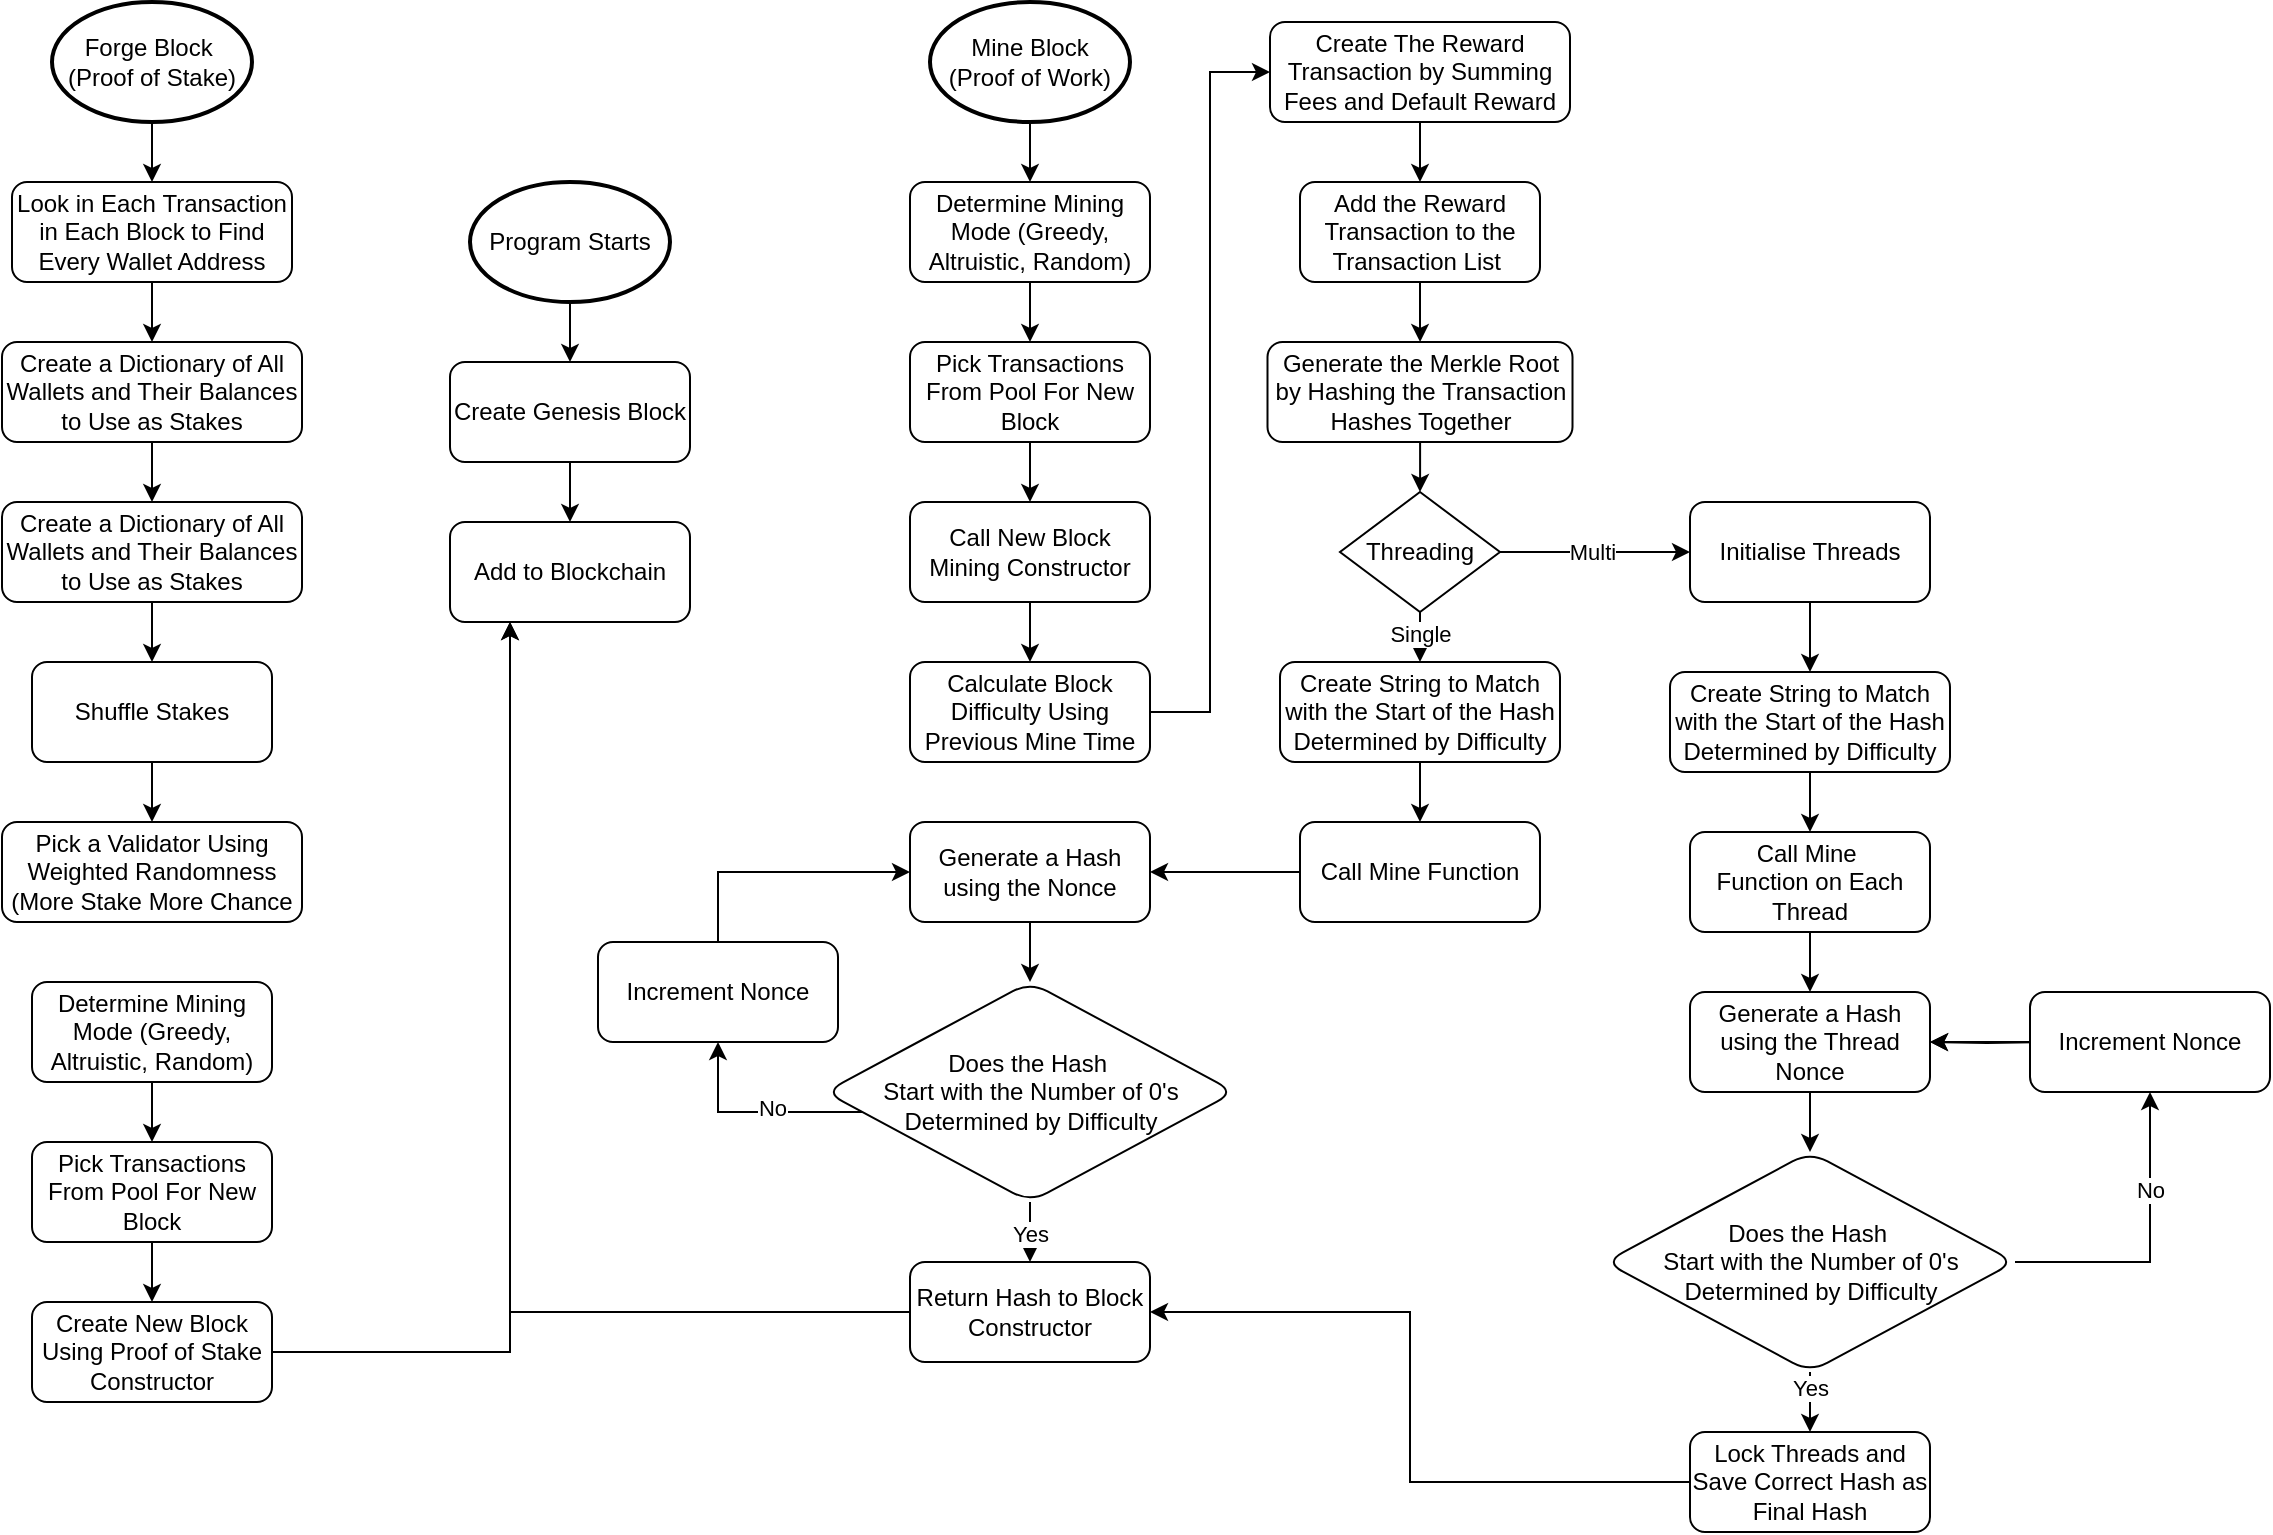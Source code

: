 <mxfile version="27.0.5">
  <diagram id="C5RBs43oDa-KdzZeNtuy" name="Page-1">
    <mxGraphModel dx="2786" dy="884" grid="1" gridSize="10" guides="1" tooltips="1" connect="1" arrows="1" fold="1" page="1" pageScale="1" pageWidth="827" pageHeight="1169" math="0" shadow="0">
      <root>
        <mxCell id="WIyWlLk6GJQsqaUBKTNV-0" />
        <mxCell id="WIyWlLk6GJQsqaUBKTNV-1" parent="WIyWlLk6GJQsqaUBKTNV-0" />
        <mxCell id="RscS6ABFdWKbjohYTl5G-3" value="" style="edgeStyle=orthogonalEdgeStyle;rounded=0;orthogonalLoop=1;jettySize=auto;html=1;" parent="WIyWlLk6GJQsqaUBKTNV-1" source="4w-G1pttLsBZJ3rY183r-0" target="RscS6ABFdWKbjohYTl5G-2" edge="1">
          <mxGeometry relative="1" as="geometry">
            <mxPoint x="-30" y="340" as="sourcePoint" />
          </mxGeometry>
        </mxCell>
        <mxCell id="RscS6ABFdWKbjohYTl5G-15" value="" style="edgeStyle=orthogonalEdgeStyle;rounded=0;orthogonalLoop=1;jettySize=auto;html=1;" parent="WIyWlLk6GJQsqaUBKTNV-1" source="RscS6ABFdWKbjohYTl5G-2" target="RscS6ABFdWKbjohYTl5G-14" edge="1">
          <mxGeometry relative="1" as="geometry" />
        </mxCell>
        <mxCell id="RscS6ABFdWKbjohYTl5G-2" value="Create Genesis Block" style="rounded=1;whiteSpace=wrap;html=1;fontSize=12;glass=0;strokeWidth=1;shadow=0;" parent="WIyWlLk6GJQsqaUBKTNV-1" vertex="1">
          <mxGeometry x="-90" y="370" width="120" height="50" as="geometry" />
        </mxCell>
        <mxCell id="RscS6ABFdWKbjohYTl5G-9" value="" style="edgeStyle=orthogonalEdgeStyle;rounded=0;orthogonalLoop=1;jettySize=auto;html=1;" parent="WIyWlLk6GJQsqaUBKTNV-1" source="4w-G1pttLsBZJ3rY183r-2" target="RscS6ABFdWKbjohYTl5G-8" edge="1">
          <mxGeometry relative="1" as="geometry">
            <mxPoint x="200" y="250" as="sourcePoint" />
          </mxGeometry>
        </mxCell>
        <mxCell id="RscS6ABFdWKbjohYTl5G-11" value="" style="edgeStyle=orthogonalEdgeStyle;rounded=0;orthogonalLoop=1;jettySize=auto;html=1;" parent="WIyWlLk6GJQsqaUBKTNV-1" source="RscS6ABFdWKbjohYTl5G-8" target="RscS6ABFdWKbjohYTl5G-10" edge="1">
          <mxGeometry relative="1" as="geometry" />
        </mxCell>
        <mxCell id="RscS6ABFdWKbjohYTl5G-8" value="Determine Mining Mode (Greedy, Altruistic, Random)" style="rounded=1;whiteSpace=wrap;html=1;fontSize=12;glass=0;strokeWidth=1;shadow=0;" parent="WIyWlLk6GJQsqaUBKTNV-1" vertex="1">
          <mxGeometry x="140" y="280" width="120" height="50" as="geometry" />
        </mxCell>
        <mxCell id="RscS6ABFdWKbjohYTl5G-13" value="" style="edgeStyle=orthogonalEdgeStyle;rounded=0;orthogonalLoop=1;jettySize=auto;html=1;" parent="WIyWlLk6GJQsqaUBKTNV-1" source="RscS6ABFdWKbjohYTl5G-10" target="RscS6ABFdWKbjohYTl5G-12" edge="1">
          <mxGeometry relative="1" as="geometry" />
        </mxCell>
        <mxCell id="RscS6ABFdWKbjohYTl5G-10" value="Pick Transactions From Pool For New Block" style="rounded=1;whiteSpace=wrap;html=1;fontSize=12;glass=0;strokeWidth=1;shadow=0;" parent="WIyWlLk6GJQsqaUBKTNV-1" vertex="1">
          <mxGeometry x="140" y="360" width="120" height="50" as="geometry" />
        </mxCell>
        <mxCell id="acXdgtqa-sUcVwYmWYqO-1" value="" style="edgeStyle=orthogonalEdgeStyle;rounded=0;orthogonalLoop=1;jettySize=auto;html=1;" parent="WIyWlLk6GJQsqaUBKTNV-1" source="RscS6ABFdWKbjohYTl5G-12" target="acXdgtqa-sUcVwYmWYqO-0" edge="1">
          <mxGeometry relative="1" as="geometry" />
        </mxCell>
        <mxCell id="RscS6ABFdWKbjohYTl5G-12" value="Call New Block Mining Constructor" style="rounded=1;whiteSpace=wrap;html=1;fontSize=12;glass=0;strokeWidth=1;shadow=0;" parent="WIyWlLk6GJQsqaUBKTNV-1" vertex="1">
          <mxGeometry x="140" y="440" width="120" height="50" as="geometry" />
        </mxCell>
        <mxCell id="RscS6ABFdWKbjohYTl5G-14" value="Add to Blockchain" style="rounded=1;whiteSpace=wrap;html=1;fontSize=12;glass=0;strokeWidth=1;shadow=0;" parent="WIyWlLk6GJQsqaUBKTNV-1" vertex="1">
          <mxGeometry x="-90" y="450" width="120" height="50" as="geometry" />
        </mxCell>
        <mxCell id="RscS6ABFdWKbjohYTl5G-20" value="" style="edgeStyle=orthogonalEdgeStyle;rounded=0;orthogonalLoop=1;jettySize=auto;html=1;" parent="WIyWlLk6GJQsqaUBKTNV-1" source="4w-G1pttLsBZJ3rY183r-1" target="RscS6ABFdWKbjohYTl5G-19" edge="1">
          <mxGeometry relative="1" as="geometry">
            <mxPoint x="-239" y="250" as="sourcePoint" />
          </mxGeometry>
        </mxCell>
        <mxCell id="acXdgtqa-sUcVwYmWYqO-71" value="" style="edgeStyle=orthogonalEdgeStyle;rounded=0;orthogonalLoop=1;jettySize=auto;html=1;" parent="WIyWlLk6GJQsqaUBKTNV-1" source="RscS6ABFdWKbjohYTl5G-19" target="acXdgtqa-sUcVwYmWYqO-70" edge="1">
          <mxGeometry relative="1" as="geometry" />
        </mxCell>
        <mxCell id="RscS6ABFdWKbjohYTl5G-19" value="Look in Each&amp;nbsp;&lt;span style=&quot;background-color: transparent; color: light-dark(rgb(0, 0, 0), rgb(255, 255, 255));&quot;&gt;Transaction in Each Block to Find Every Wallet Address&lt;/span&gt;" style="rounded=1;whiteSpace=wrap;html=1;fontSize=12;glass=0;strokeWidth=1;shadow=0;" parent="WIyWlLk6GJQsqaUBKTNV-1" vertex="1">
          <mxGeometry x="-309" y="280" width="140" height="50" as="geometry" />
        </mxCell>
        <mxCell id="acXdgtqa-sUcVwYmWYqO-77" value="" style="edgeStyle=orthogonalEdgeStyle;rounded=0;orthogonalLoop=1;jettySize=auto;html=1;" parent="WIyWlLk6GJQsqaUBKTNV-1" source="RscS6ABFdWKbjohYTl5G-21" target="acXdgtqa-sUcVwYmWYqO-76" edge="1">
          <mxGeometry relative="1" as="geometry" />
        </mxCell>
        <mxCell id="RscS6ABFdWKbjohYTl5G-21" value="Shuffle Stakes" style="rounded=1;whiteSpace=wrap;html=1;fontSize=12;glass=0;strokeWidth=1;shadow=0;" parent="WIyWlLk6GJQsqaUBKTNV-1" vertex="1">
          <mxGeometry x="-299" y="520" width="120" height="50" as="geometry" />
        </mxCell>
        <mxCell id="RscS6ABFdWKbjohYTl5G-23" value="" style="edgeStyle=orthogonalEdgeStyle;rounded=0;orthogonalLoop=1;jettySize=auto;html=1;" parent="WIyWlLk6GJQsqaUBKTNV-1" source="RscS6ABFdWKbjohYTl5G-24" target="RscS6ABFdWKbjohYTl5G-26" edge="1">
          <mxGeometry relative="1" as="geometry" />
        </mxCell>
        <mxCell id="RscS6ABFdWKbjohYTl5G-24" value="Determine Mining Mode (Greedy, Altruistic, Random)" style="rounded=1;whiteSpace=wrap;html=1;fontSize=12;glass=0;strokeWidth=1;shadow=0;" parent="WIyWlLk6GJQsqaUBKTNV-1" vertex="1">
          <mxGeometry x="-299" y="680" width="120" height="50" as="geometry" />
        </mxCell>
        <mxCell id="RscS6ABFdWKbjohYTl5G-25" value="" style="edgeStyle=orthogonalEdgeStyle;rounded=0;orthogonalLoop=1;jettySize=auto;html=1;" parent="WIyWlLk6GJQsqaUBKTNV-1" source="RscS6ABFdWKbjohYTl5G-26" target="RscS6ABFdWKbjohYTl5G-27" edge="1">
          <mxGeometry relative="1" as="geometry" />
        </mxCell>
        <mxCell id="RscS6ABFdWKbjohYTl5G-26" value="Pick Transactions From Pool For New Block" style="rounded=1;whiteSpace=wrap;html=1;fontSize=12;glass=0;strokeWidth=1;shadow=0;" parent="WIyWlLk6GJQsqaUBKTNV-1" vertex="1">
          <mxGeometry x="-299" y="760" width="120" height="50" as="geometry" />
        </mxCell>
        <mxCell id="RscS6ABFdWKbjohYTl5G-29" style="edgeStyle=orthogonalEdgeStyle;rounded=0;orthogonalLoop=1;jettySize=auto;html=1;" parent="WIyWlLk6GJQsqaUBKTNV-1" source="RscS6ABFdWKbjohYTl5G-27" target="RscS6ABFdWKbjohYTl5G-14" edge="1">
          <mxGeometry relative="1" as="geometry">
            <Array as="points">
              <mxPoint x="-60" y="865" />
            </Array>
          </mxGeometry>
        </mxCell>
        <mxCell id="RscS6ABFdWKbjohYTl5G-27" value="Create New Block Using Proof of Stake Constructor" style="rounded=1;whiteSpace=wrap;html=1;fontSize=12;glass=0;strokeWidth=1;shadow=0;" parent="WIyWlLk6GJQsqaUBKTNV-1" vertex="1">
          <mxGeometry x="-299" y="840" width="120" height="50" as="geometry" />
        </mxCell>
        <mxCell id="acXdgtqa-sUcVwYmWYqO-3" value="" style="edgeStyle=orthogonalEdgeStyle;rounded=0;orthogonalLoop=1;jettySize=auto;html=1;" parent="WIyWlLk6GJQsqaUBKTNV-1" source="acXdgtqa-sUcVwYmWYqO-0" target="acXdgtqa-sUcVwYmWYqO-2" edge="1">
          <mxGeometry relative="1" as="geometry">
            <Array as="points">
              <mxPoint x="290" y="545" />
              <mxPoint x="290" y="225" />
            </Array>
          </mxGeometry>
        </mxCell>
        <mxCell id="acXdgtqa-sUcVwYmWYqO-0" value="Calculate Block Difficulty Using Previous Mine Time" style="rounded=1;whiteSpace=wrap;html=1;fontSize=12;glass=0;strokeWidth=1;shadow=0;" parent="WIyWlLk6GJQsqaUBKTNV-1" vertex="1">
          <mxGeometry x="140" y="520" width="120" height="50" as="geometry" />
        </mxCell>
        <mxCell id="acXdgtqa-sUcVwYmWYqO-5" value="" style="edgeStyle=orthogonalEdgeStyle;rounded=0;orthogonalLoop=1;jettySize=auto;html=1;" parent="WIyWlLk6GJQsqaUBKTNV-1" source="acXdgtqa-sUcVwYmWYqO-2" target="acXdgtqa-sUcVwYmWYqO-4" edge="1">
          <mxGeometry relative="1" as="geometry" />
        </mxCell>
        <mxCell id="acXdgtqa-sUcVwYmWYqO-2" value="Create The Reward Transaction by Summing Fees and Default Reward" style="rounded=1;whiteSpace=wrap;html=1;fontSize=12;glass=0;strokeWidth=1;shadow=0;" parent="WIyWlLk6GJQsqaUBKTNV-1" vertex="1">
          <mxGeometry x="320" y="200" width="150" height="50" as="geometry" />
        </mxCell>
        <mxCell id="acXdgtqa-sUcVwYmWYqO-7" value="" style="edgeStyle=orthogonalEdgeStyle;rounded=0;orthogonalLoop=1;jettySize=auto;html=1;" parent="WIyWlLk6GJQsqaUBKTNV-1" source="acXdgtqa-sUcVwYmWYqO-4" target="acXdgtqa-sUcVwYmWYqO-6" edge="1">
          <mxGeometry relative="1" as="geometry" />
        </mxCell>
        <mxCell id="acXdgtqa-sUcVwYmWYqO-4" value="Add the Reward Transaction to the Transaction List&amp;nbsp;" style="rounded=1;whiteSpace=wrap;html=1;fontSize=12;glass=0;strokeWidth=1;shadow=0;" parent="WIyWlLk6GJQsqaUBKTNV-1" vertex="1">
          <mxGeometry x="335" y="280" width="120" height="50" as="geometry" />
        </mxCell>
        <mxCell id="acXdgtqa-sUcVwYmWYqO-11" value="" style="edgeStyle=orthogonalEdgeStyle;rounded=0;orthogonalLoop=1;jettySize=auto;html=1;" parent="WIyWlLk6GJQsqaUBKTNV-1" source="acXdgtqa-sUcVwYmWYqO-6" target="acXdgtqa-sUcVwYmWYqO-13" edge="1">
          <mxGeometry relative="1" as="geometry">
            <mxPoint x="395" y="440" as="targetPoint" />
          </mxGeometry>
        </mxCell>
        <mxCell id="acXdgtqa-sUcVwYmWYqO-6" value="Generate the Merkle Root by Hashing the Transaction Hashes Together" style="rounded=1;whiteSpace=wrap;html=1;fontSize=12;glass=0;strokeWidth=1;shadow=0;" parent="WIyWlLk6GJQsqaUBKTNV-1" vertex="1">
          <mxGeometry x="318.75" y="360" width="152.5" height="50" as="geometry" />
        </mxCell>
        <mxCell id="acXdgtqa-sUcVwYmWYqO-15" value="" style="edgeStyle=orthogonalEdgeStyle;rounded=0;orthogonalLoop=1;jettySize=auto;html=1;" parent="WIyWlLk6GJQsqaUBKTNV-1" source="acXdgtqa-sUcVwYmWYqO-13" target="acXdgtqa-sUcVwYmWYqO-23" edge="1">
          <mxGeometry relative="1" as="geometry">
            <mxPoint x="550" y="480" as="targetPoint" />
          </mxGeometry>
        </mxCell>
        <mxCell id="acXdgtqa-sUcVwYmWYqO-17" value="Multi" style="edgeLabel;html=1;align=center;verticalAlign=middle;resizable=0;points=[];" parent="acXdgtqa-sUcVwYmWYqO-15" vertex="1" connectable="0">
          <mxGeometry x="-0.307" y="-4" relative="1" as="geometry">
            <mxPoint x="13" y="-4" as="offset" />
          </mxGeometry>
        </mxCell>
        <mxCell id="acXdgtqa-sUcVwYmWYqO-19" value="" style="edgeStyle=orthogonalEdgeStyle;rounded=0;orthogonalLoop=1;jettySize=auto;html=1;" parent="WIyWlLk6GJQsqaUBKTNV-1" source="acXdgtqa-sUcVwYmWYqO-13" target="acXdgtqa-sUcVwYmWYqO-48" edge="1">
          <mxGeometry relative="1" as="geometry">
            <mxPoint x="395" y="570" as="targetPoint" />
          </mxGeometry>
        </mxCell>
        <mxCell id="acXdgtqa-sUcVwYmWYqO-20" value="Single" style="edgeLabel;html=1;align=center;verticalAlign=middle;resizable=0;points=[];" parent="acXdgtqa-sUcVwYmWYqO-19" vertex="1" connectable="0">
          <mxGeometry x="-0.25" relative="1" as="geometry">
            <mxPoint y="-9" as="offset" />
          </mxGeometry>
        </mxCell>
        <mxCell id="acXdgtqa-sUcVwYmWYqO-13" value="Threading" style="rhombus;whiteSpace=wrap;html=1;" parent="WIyWlLk6GJQsqaUBKTNV-1" vertex="1">
          <mxGeometry x="355" y="435" width="80" height="60" as="geometry" />
        </mxCell>
        <mxCell id="acXdgtqa-sUcVwYmWYqO-25" value="" style="edgeStyle=orthogonalEdgeStyle;rounded=0;orthogonalLoop=1;jettySize=auto;html=1;" parent="WIyWlLk6GJQsqaUBKTNV-1" source="acXdgtqa-sUcVwYmWYqO-23" target="acXdgtqa-sUcVwYmWYqO-24" edge="1">
          <mxGeometry relative="1" as="geometry" />
        </mxCell>
        <mxCell id="acXdgtqa-sUcVwYmWYqO-23" value="Initialise Threads" style="rounded=1;whiteSpace=wrap;html=1;fontSize=12;glass=0;strokeWidth=1;shadow=0;" parent="WIyWlLk6GJQsqaUBKTNV-1" vertex="1">
          <mxGeometry x="530" y="440" width="120" height="50" as="geometry" />
        </mxCell>
        <mxCell id="acXdgtqa-sUcVwYmWYqO-27" value="" style="edgeStyle=orthogonalEdgeStyle;rounded=0;orthogonalLoop=1;jettySize=auto;html=1;" parent="WIyWlLk6GJQsqaUBKTNV-1" source="acXdgtqa-sUcVwYmWYqO-24" target="acXdgtqa-sUcVwYmWYqO-26" edge="1">
          <mxGeometry relative="1" as="geometry" />
        </mxCell>
        <mxCell id="acXdgtqa-sUcVwYmWYqO-24" value="Create String to Match with the Start of the Hash Determined by Difficulty" style="rounded=1;whiteSpace=wrap;html=1;fontSize=12;glass=0;strokeWidth=1;shadow=0;" parent="WIyWlLk6GJQsqaUBKTNV-1" vertex="1">
          <mxGeometry x="520" y="525" width="140" height="50" as="geometry" />
        </mxCell>
        <mxCell id="acXdgtqa-sUcVwYmWYqO-29" value="" style="edgeStyle=orthogonalEdgeStyle;rounded=0;orthogonalLoop=1;jettySize=auto;html=1;" parent="WIyWlLk6GJQsqaUBKTNV-1" source="acXdgtqa-sUcVwYmWYqO-26" target="acXdgtqa-sUcVwYmWYqO-28" edge="1">
          <mxGeometry relative="1" as="geometry" />
        </mxCell>
        <mxCell id="acXdgtqa-sUcVwYmWYqO-26" value="Call Mine&amp;nbsp;&lt;div&gt;&lt;span style=&quot;background-color: transparent; color: light-dark(rgb(0, 0, 0), rgb(255, 255, 255));&quot;&gt;Function on Each Thread&lt;/span&gt;&lt;/div&gt;" style="rounded=1;whiteSpace=wrap;html=1;fontSize=12;glass=0;strokeWidth=1;shadow=0;" parent="WIyWlLk6GJQsqaUBKTNV-1" vertex="1">
          <mxGeometry x="530" y="605" width="120" height="50" as="geometry" />
        </mxCell>
        <mxCell id="acXdgtqa-sUcVwYmWYqO-31" value="" style="edgeStyle=orthogonalEdgeStyle;rounded=0;orthogonalLoop=1;jettySize=auto;html=1;" parent="WIyWlLk6GJQsqaUBKTNV-1" source="acXdgtqa-sUcVwYmWYqO-28" target="acXdgtqa-sUcVwYmWYqO-32" edge="1">
          <mxGeometry relative="1" as="geometry">
            <mxPoint x="590" y="765" as="targetPoint" />
          </mxGeometry>
        </mxCell>
        <mxCell id="acXdgtqa-sUcVwYmWYqO-28" value="Generate a Hash using the Thread Nonce" style="rounded=1;whiteSpace=wrap;html=1;fontSize=12;glass=0;strokeWidth=1;shadow=0;" parent="WIyWlLk6GJQsqaUBKTNV-1" vertex="1">
          <mxGeometry x="530" y="685" width="120" height="50" as="geometry" />
        </mxCell>
        <mxCell id="acXdgtqa-sUcVwYmWYqO-38" style="edgeStyle=orthogonalEdgeStyle;rounded=0;orthogonalLoop=1;jettySize=auto;html=1;" parent="WIyWlLk6GJQsqaUBKTNV-1" source="acXdgtqa-sUcVwYmWYqO-32" target="acXdgtqa-sUcVwYmWYqO-37" edge="1">
          <mxGeometry relative="1" as="geometry" />
        </mxCell>
        <mxCell id="acXdgtqa-sUcVwYmWYqO-45" value="Yes" style="edgeLabel;html=1;align=center;verticalAlign=middle;resizable=0;points=[];" parent="acXdgtqa-sUcVwYmWYqO-38" vertex="1" connectable="0">
          <mxGeometry x="-0.68" relative="1" as="geometry">
            <mxPoint as="offset" />
          </mxGeometry>
        </mxCell>
        <mxCell id="acXdgtqa-sUcVwYmWYqO-43" style="edgeStyle=orthogonalEdgeStyle;rounded=0;orthogonalLoop=1;jettySize=auto;html=1;" parent="WIyWlLk6GJQsqaUBKTNV-1" source="acXdgtqa-sUcVwYmWYqO-32" target="acXdgtqa-sUcVwYmWYqO-41" edge="1">
          <mxGeometry relative="1" as="geometry">
            <mxPoint x="767" y="735" as="targetPoint" />
            <Array as="points">
              <mxPoint x="760" y="820" />
            </Array>
          </mxGeometry>
        </mxCell>
        <mxCell id="acXdgtqa-sUcVwYmWYqO-44" value="No" style="edgeLabel;html=1;align=center;verticalAlign=middle;resizable=0;points=[];" parent="acXdgtqa-sUcVwYmWYqO-43" vertex="1" connectable="0">
          <mxGeometry x="0.377" relative="1" as="geometry">
            <mxPoint y="1" as="offset" />
          </mxGeometry>
        </mxCell>
        <mxCell id="acXdgtqa-sUcVwYmWYqO-32" value="Does the Hash&amp;nbsp;&lt;div&gt;Start with the Number of 0&#39;s Determined by Difficulty&lt;/div&gt;" style="rhombus;whiteSpace=wrap;html=1;rounded=1;glass=0;strokeWidth=1;shadow=0;" parent="WIyWlLk6GJQsqaUBKTNV-1" vertex="1">
          <mxGeometry x="487.5" y="765" width="205" height="110" as="geometry" />
        </mxCell>
        <mxCell id="acXdgtqa-sUcVwYmWYqO-64" style="edgeStyle=orthogonalEdgeStyle;rounded=0;orthogonalLoop=1;jettySize=auto;html=1;" parent="WIyWlLk6GJQsqaUBKTNV-1" source="acXdgtqa-sUcVwYmWYqO-37" target="acXdgtqa-sUcVwYmWYqO-60" edge="1">
          <mxGeometry relative="1" as="geometry">
            <Array as="points">
              <mxPoint x="390" y="930" />
              <mxPoint x="390" y="845" />
            </Array>
          </mxGeometry>
        </mxCell>
        <mxCell id="acXdgtqa-sUcVwYmWYqO-37" value="Lock Threads and Save Correct Hash as Final Hash" style="rounded=1;whiteSpace=wrap;html=1;fontSize=12;glass=0;strokeWidth=1;shadow=0;" parent="WIyWlLk6GJQsqaUBKTNV-1" vertex="1">
          <mxGeometry x="530" y="905" width="120" height="50" as="geometry" />
        </mxCell>
        <mxCell id="acXdgtqa-sUcVwYmWYqO-46" style="edgeStyle=orthogonalEdgeStyle;rounded=0;orthogonalLoop=1;jettySize=auto;html=1;" parent="WIyWlLk6GJQsqaUBKTNV-1" target="acXdgtqa-sUcVwYmWYqO-28" edge="1">
          <mxGeometry relative="1" as="geometry">
            <mxPoint x="707" y="710" as="sourcePoint" />
          </mxGeometry>
        </mxCell>
        <mxCell id="acXdgtqa-sUcVwYmWYqO-63" value="" style="edgeStyle=orthogonalEdgeStyle;rounded=0;orthogonalLoop=1;jettySize=auto;html=1;" parent="WIyWlLk6GJQsqaUBKTNV-1" source="acXdgtqa-sUcVwYmWYqO-41" target="acXdgtqa-sUcVwYmWYqO-28" edge="1">
          <mxGeometry relative="1" as="geometry">
            <Array as="points">
              <mxPoint x="670" y="710" />
              <mxPoint x="670" y="710" />
            </Array>
          </mxGeometry>
        </mxCell>
        <mxCell id="acXdgtqa-sUcVwYmWYqO-41" value="Increment Nonce" style="rounded=1;whiteSpace=wrap;html=1;fontSize=12;glass=0;strokeWidth=1;shadow=0;" parent="WIyWlLk6GJQsqaUBKTNV-1" vertex="1">
          <mxGeometry x="700" y="685" width="120" height="50" as="geometry" />
        </mxCell>
        <mxCell id="acXdgtqa-sUcVwYmWYqO-47" value="" style="edgeStyle=orthogonalEdgeStyle;rounded=0;orthogonalLoop=1;jettySize=auto;html=1;" parent="WIyWlLk6GJQsqaUBKTNV-1" source="acXdgtqa-sUcVwYmWYqO-48" target="acXdgtqa-sUcVwYmWYqO-50" edge="1">
          <mxGeometry relative="1" as="geometry" />
        </mxCell>
        <mxCell id="acXdgtqa-sUcVwYmWYqO-48" value="Create String to Match with the Start of the Hash Determined by Difficulty" style="rounded=1;whiteSpace=wrap;html=1;fontSize=12;glass=0;strokeWidth=1;shadow=0;" parent="WIyWlLk6GJQsqaUBKTNV-1" vertex="1">
          <mxGeometry x="325" y="520" width="140" height="50" as="geometry" />
        </mxCell>
        <mxCell id="acXdgtqa-sUcVwYmWYqO-49" value="" style="edgeStyle=orthogonalEdgeStyle;rounded=0;orthogonalLoop=1;jettySize=auto;html=1;" parent="WIyWlLk6GJQsqaUBKTNV-1" source="acXdgtqa-sUcVwYmWYqO-50" target="acXdgtqa-sUcVwYmWYqO-52" edge="1">
          <mxGeometry relative="1" as="geometry" />
        </mxCell>
        <mxCell id="acXdgtqa-sUcVwYmWYqO-50" value="Call Mine Function" style="rounded=1;whiteSpace=wrap;html=1;fontSize=12;glass=0;strokeWidth=1;shadow=0;" parent="WIyWlLk6GJQsqaUBKTNV-1" vertex="1">
          <mxGeometry x="335" y="600" width="120" height="50" as="geometry" />
        </mxCell>
        <mxCell id="acXdgtqa-sUcVwYmWYqO-51" value="" style="edgeStyle=orthogonalEdgeStyle;rounded=0;orthogonalLoop=1;jettySize=auto;html=1;" parent="WIyWlLk6GJQsqaUBKTNV-1" source="acXdgtqa-sUcVwYmWYqO-52" target="acXdgtqa-sUcVwYmWYqO-57" edge="1">
          <mxGeometry relative="1" as="geometry">
            <mxPoint x="250.5" y="850" as="targetPoint" />
          </mxGeometry>
        </mxCell>
        <mxCell id="acXdgtqa-sUcVwYmWYqO-52" value="Generate a Hash using the Nonce" style="rounded=1;whiteSpace=wrap;html=1;fontSize=12;glass=0;strokeWidth=1;shadow=0;" parent="WIyWlLk6GJQsqaUBKTNV-1" vertex="1">
          <mxGeometry x="140" y="600" width="120" height="50" as="geometry" />
        </mxCell>
        <mxCell id="acXdgtqa-sUcVwYmWYqO-53" style="edgeStyle=orthogonalEdgeStyle;rounded=0;orthogonalLoop=1;jettySize=auto;html=1;" parent="WIyWlLk6GJQsqaUBKTNV-1" source="acXdgtqa-sUcVwYmWYqO-57" target="acXdgtqa-sUcVwYmWYqO-60" edge="1">
          <mxGeometry relative="1" as="geometry">
            <mxPoint x="200" y="830" as="targetPoint" />
          </mxGeometry>
        </mxCell>
        <mxCell id="acXdgtqa-sUcVwYmWYqO-54" value="Yes" style="edgeLabel;html=1;align=center;verticalAlign=middle;resizable=0;points=[];" parent="acXdgtqa-sUcVwYmWYqO-53" vertex="1" connectable="0">
          <mxGeometry x="-0.68" relative="1" as="geometry">
            <mxPoint y="8" as="offset" />
          </mxGeometry>
        </mxCell>
        <mxCell id="acXdgtqa-sUcVwYmWYqO-55" style="edgeStyle=orthogonalEdgeStyle;rounded=0;orthogonalLoop=1;jettySize=auto;html=1;" parent="WIyWlLk6GJQsqaUBKTNV-1" source="acXdgtqa-sUcVwYmWYqO-57" target="acXdgtqa-sUcVwYmWYqO-62" edge="1">
          <mxGeometry relative="1" as="geometry">
            <mxPoint x="-39.5" y="905" as="targetPoint" />
            <Array as="points">
              <mxPoint x="44" y="745" />
            </Array>
          </mxGeometry>
        </mxCell>
        <mxCell id="acXdgtqa-sUcVwYmWYqO-56" value="No" style="edgeLabel;html=1;align=center;verticalAlign=middle;resizable=0;points=[];" parent="acXdgtqa-sUcVwYmWYqO-55" vertex="1" connectable="0">
          <mxGeometry x="0.377" relative="1" as="geometry">
            <mxPoint x="27" as="offset" />
          </mxGeometry>
        </mxCell>
        <mxCell id="acXdgtqa-sUcVwYmWYqO-57" value="Does the Hash&amp;nbsp;&lt;div&gt;Start with the Number of 0&#39;s Determined by Difficulty&lt;/div&gt;" style="rhombus;whiteSpace=wrap;html=1;rounded=1;glass=0;strokeWidth=1;shadow=0;" parent="WIyWlLk6GJQsqaUBKTNV-1" vertex="1">
          <mxGeometry x="97.5" y="680" width="205" height="110" as="geometry" />
        </mxCell>
        <mxCell id="acXdgtqa-sUcVwYmWYqO-65" style="edgeStyle=orthogonalEdgeStyle;rounded=0;orthogonalLoop=1;jettySize=auto;html=1;" parent="WIyWlLk6GJQsqaUBKTNV-1" source="acXdgtqa-sUcVwYmWYqO-60" target="RscS6ABFdWKbjohYTl5G-14" edge="1">
          <mxGeometry relative="1" as="geometry">
            <mxPoint x="200" y="910" as="targetPoint" />
            <Array as="points">
              <mxPoint x="-60" y="845" />
            </Array>
          </mxGeometry>
        </mxCell>
        <mxCell id="acXdgtqa-sUcVwYmWYqO-60" value="Return Hash to Block Constructor" style="rounded=1;whiteSpace=wrap;html=1;fontSize=12;glass=0;strokeWidth=1;shadow=0;" parent="WIyWlLk6GJQsqaUBKTNV-1" vertex="1">
          <mxGeometry x="140" y="820" width="120" height="50" as="geometry" />
        </mxCell>
        <mxCell id="acXdgtqa-sUcVwYmWYqO-61" style="edgeStyle=orthogonalEdgeStyle;rounded=0;orthogonalLoop=1;jettySize=auto;html=1;" parent="WIyWlLk6GJQsqaUBKTNV-1" source="acXdgtqa-sUcVwYmWYqO-62" target="acXdgtqa-sUcVwYmWYqO-52" edge="1">
          <mxGeometry relative="1" as="geometry">
            <Array as="points">
              <mxPoint x="44" y="625" />
            </Array>
          </mxGeometry>
        </mxCell>
        <mxCell id="acXdgtqa-sUcVwYmWYqO-62" value="Increment Nonce" style="rounded=1;whiteSpace=wrap;html=1;fontSize=12;glass=0;strokeWidth=1;shadow=0;" parent="WIyWlLk6GJQsqaUBKTNV-1" vertex="1">
          <mxGeometry x="-16" y="660" width="120" height="50" as="geometry" />
        </mxCell>
        <mxCell id="acXdgtqa-sUcVwYmWYqO-73" value="" style="edgeStyle=orthogonalEdgeStyle;rounded=0;orthogonalLoop=1;jettySize=auto;html=1;" parent="WIyWlLk6GJQsqaUBKTNV-1" source="acXdgtqa-sUcVwYmWYqO-70" target="acXdgtqa-sUcVwYmWYqO-72" edge="1">
          <mxGeometry relative="1" as="geometry" />
        </mxCell>
        <mxCell id="acXdgtqa-sUcVwYmWYqO-70" value="Create a Dictionary of All Wallets and Their Balances to Use as Stakes" style="rounded=1;whiteSpace=wrap;html=1;fontSize=12;glass=0;strokeWidth=1;shadow=0;" parent="WIyWlLk6GJQsqaUBKTNV-1" vertex="1">
          <mxGeometry x="-314" y="360" width="150" height="50" as="geometry" />
        </mxCell>
        <mxCell id="acXdgtqa-sUcVwYmWYqO-74" value="" style="edgeStyle=orthogonalEdgeStyle;rounded=0;orthogonalLoop=1;jettySize=auto;html=1;" parent="WIyWlLk6GJQsqaUBKTNV-1" source="acXdgtqa-sUcVwYmWYqO-72" target="RscS6ABFdWKbjohYTl5G-21" edge="1">
          <mxGeometry relative="1" as="geometry" />
        </mxCell>
        <mxCell id="acXdgtqa-sUcVwYmWYqO-72" value="Create a Dictionary of All Wallets and Their Balances to Use as Stakes" style="rounded=1;whiteSpace=wrap;html=1;fontSize=12;glass=0;strokeWidth=1;shadow=0;" parent="WIyWlLk6GJQsqaUBKTNV-1" vertex="1">
          <mxGeometry x="-314" y="440" width="150" height="50" as="geometry" />
        </mxCell>
        <mxCell id="acXdgtqa-sUcVwYmWYqO-76" value="Pick a Validator&amp;nbsp;&lt;span style=&quot;background-color: transparent; color: light-dark(rgb(0, 0, 0), rgb(255, 255, 255));&quot;&gt;Using Weighted Randomness (More Stake More Chance&lt;/span&gt;" style="rounded=1;whiteSpace=wrap;html=1;fontSize=12;glass=0;strokeWidth=1;shadow=0;" parent="WIyWlLk6GJQsqaUBKTNV-1" vertex="1">
          <mxGeometry x="-314" y="600" width="150" height="50" as="geometry" />
        </mxCell>
        <mxCell id="4w-G1pttLsBZJ3rY183r-0" value="Program Starts" style="strokeWidth=2;html=1;shape=mxgraph.flowchart.start_1;whiteSpace=wrap;" vertex="1" parent="WIyWlLk6GJQsqaUBKTNV-1">
          <mxGeometry x="-80" y="280" width="100" height="60" as="geometry" />
        </mxCell>
        <mxCell id="4w-G1pttLsBZJ3rY183r-1" value="Forge Block&amp;nbsp;&lt;div&gt;(Proof of Stake)&lt;/div&gt;" style="strokeWidth=2;html=1;shape=mxgraph.flowchart.start_1;whiteSpace=wrap;" vertex="1" parent="WIyWlLk6GJQsqaUBKTNV-1">
          <mxGeometry x="-289" y="190" width="100" height="60" as="geometry" />
        </mxCell>
        <mxCell id="4w-G1pttLsBZJ3rY183r-2" value="Mine Block&lt;div&gt;(Proof of Work)&lt;/div&gt;" style="strokeWidth=2;html=1;shape=mxgraph.flowchart.start_1;whiteSpace=wrap;" vertex="1" parent="WIyWlLk6GJQsqaUBKTNV-1">
          <mxGeometry x="150" y="190" width="100" height="60" as="geometry" />
        </mxCell>
      </root>
    </mxGraphModel>
  </diagram>
</mxfile>
